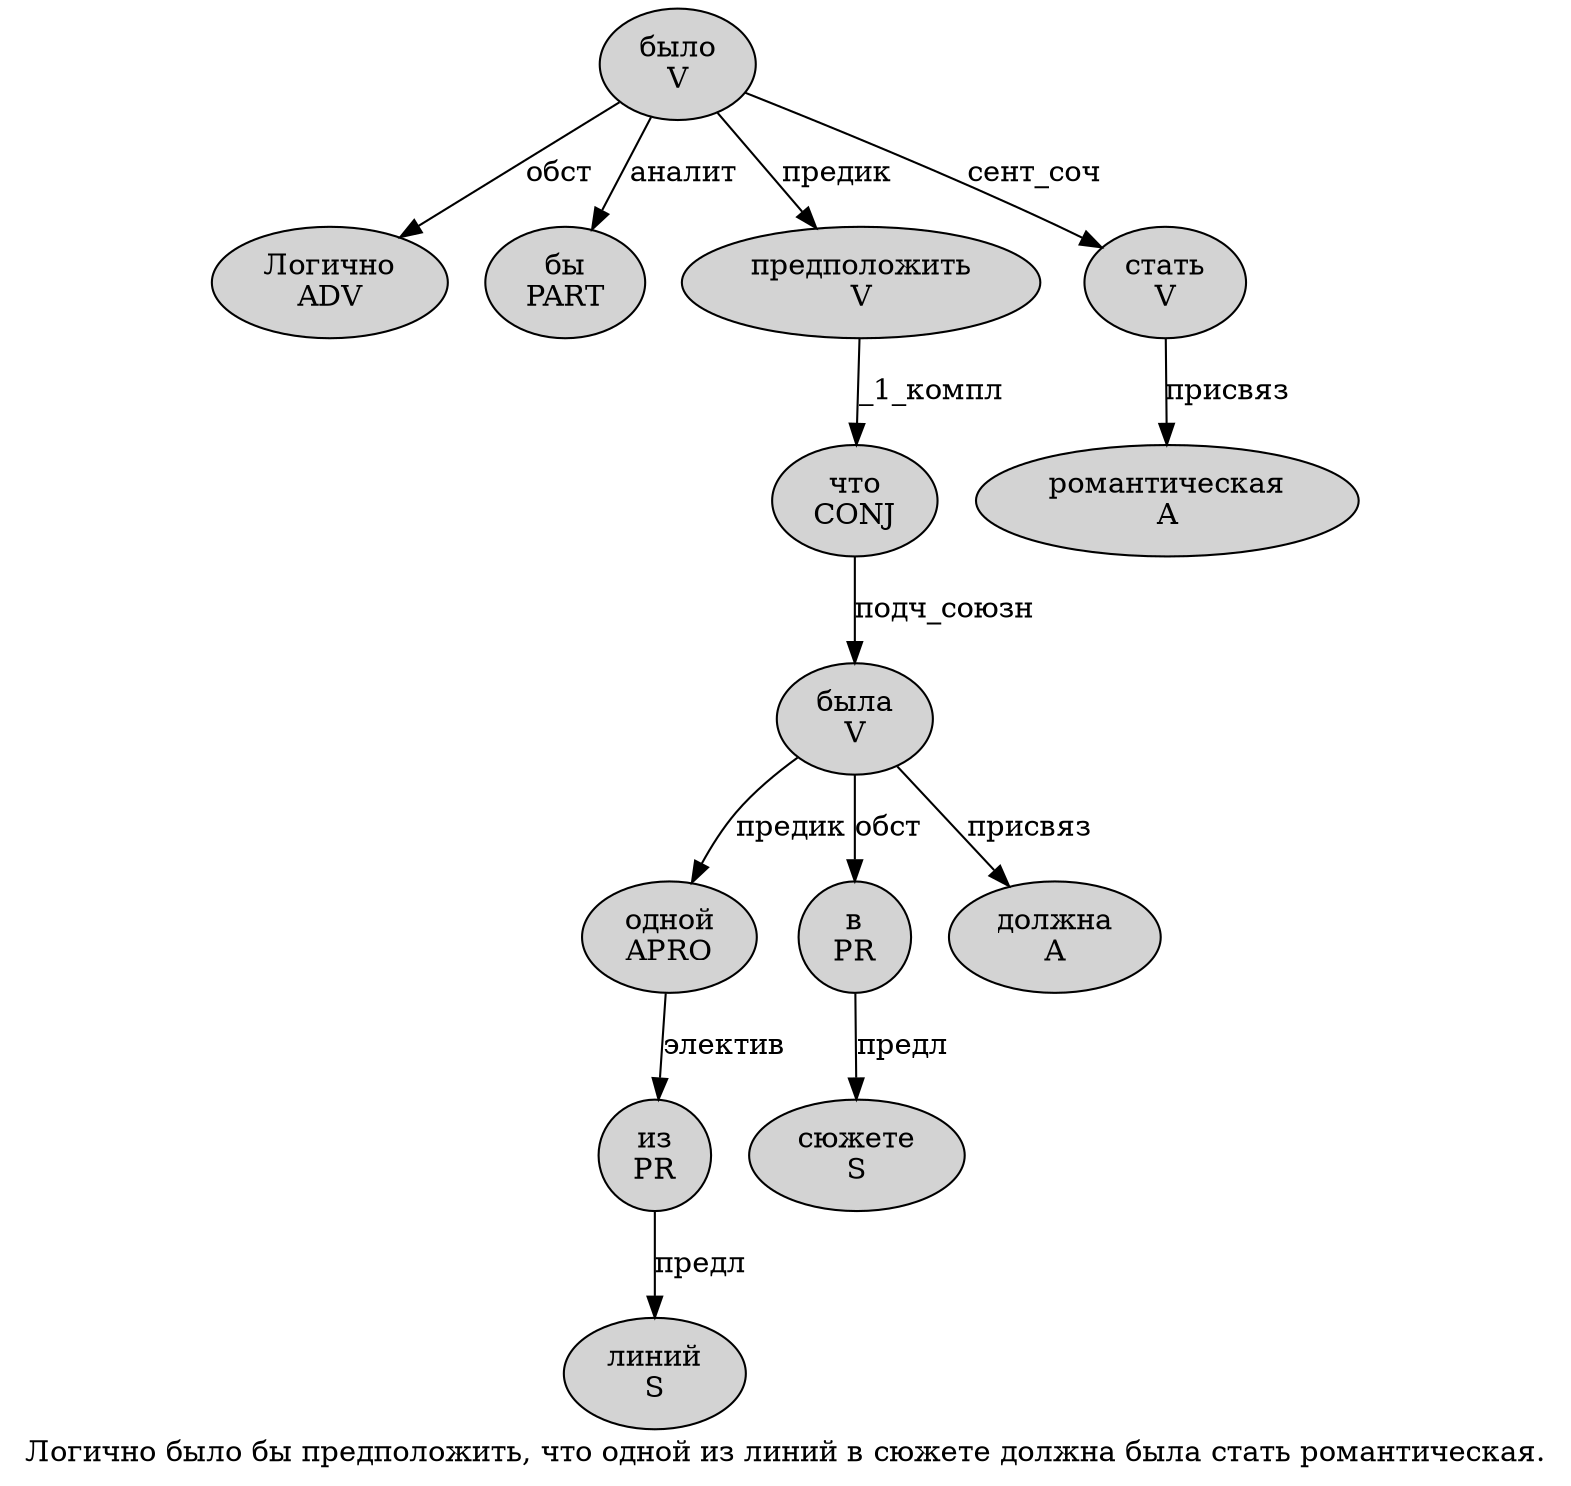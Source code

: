 digraph SENTENCE_3297 {
	graph [label="Логично было бы предположить, что одной из линий в сюжете должна была стать романтическая."]
	node [style=filled]
		0 [label="Логично
ADV" color="" fillcolor=lightgray penwidth=1 shape=ellipse]
		1 [label="было
V" color="" fillcolor=lightgray penwidth=1 shape=ellipse]
		2 [label="бы
PART" color="" fillcolor=lightgray penwidth=1 shape=ellipse]
		3 [label="предположить
V" color="" fillcolor=lightgray penwidth=1 shape=ellipse]
		5 [label="что
CONJ" color="" fillcolor=lightgray penwidth=1 shape=ellipse]
		6 [label="одной
APRO" color="" fillcolor=lightgray penwidth=1 shape=ellipse]
		7 [label="из
PR" color="" fillcolor=lightgray penwidth=1 shape=ellipse]
		8 [label="линий
S" color="" fillcolor=lightgray penwidth=1 shape=ellipse]
		9 [label="в
PR" color="" fillcolor=lightgray penwidth=1 shape=ellipse]
		10 [label="сюжете
S" color="" fillcolor=lightgray penwidth=1 shape=ellipse]
		11 [label="должна
A" color="" fillcolor=lightgray penwidth=1 shape=ellipse]
		12 [label="была
V" color="" fillcolor=lightgray penwidth=1 shape=ellipse]
		13 [label="стать
V" color="" fillcolor=lightgray penwidth=1 shape=ellipse]
		14 [label="романтическая
A" color="" fillcolor=lightgray penwidth=1 shape=ellipse]
			3 -> 5 [label="_1_компл"]
			5 -> 12 [label="подч_союзн"]
			1 -> 0 [label="обст"]
			1 -> 2 [label="аналит"]
			1 -> 3 [label="предик"]
			1 -> 13 [label="сент_соч"]
			6 -> 7 [label="электив"]
			12 -> 6 [label="предик"]
			12 -> 9 [label="обст"]
			12 -> 11 [label="присвяз"]
			13 -> 14 [label="присвяз"]
			7 -> 8 [label="предл"]
			9 -> 10 [label="предл"]
}